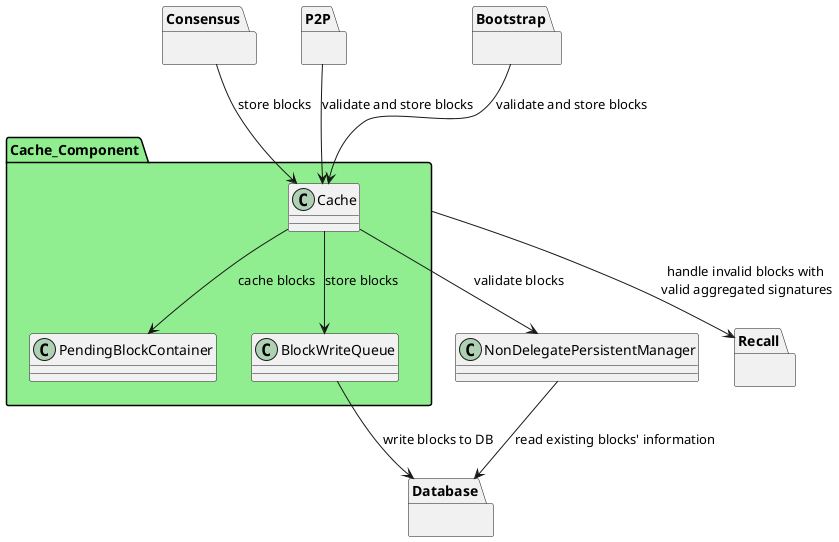 @startuml

package Cache_Component #lightgreen{

class Cache

class PendingBlockContainer

class BlockWriteQueue

Cache --> BlockWriteQueue : store blocks
Cache --> PendingBlockContainer : cache blocks

}

package Consensus{}

package Database{}

package Recall{}

package P2P {}

package Bootstrap {}


class NonDelegatePersistentManager 

NonDelegatePersistentManager --> Database : read existing blocks' information

Bootstrap --> Cache : validate and store blocks
Consensus --> Cache : store blocks
P2P --> Cache : validate and store blocks

BlockWriteQueue --> Database : write blocks to DB
Cache --> NonDelegatePersistentManager : validate blocks

Cache_Component --> Recall : handle invalid blocks with\n valid aggregated signatures

@enduml